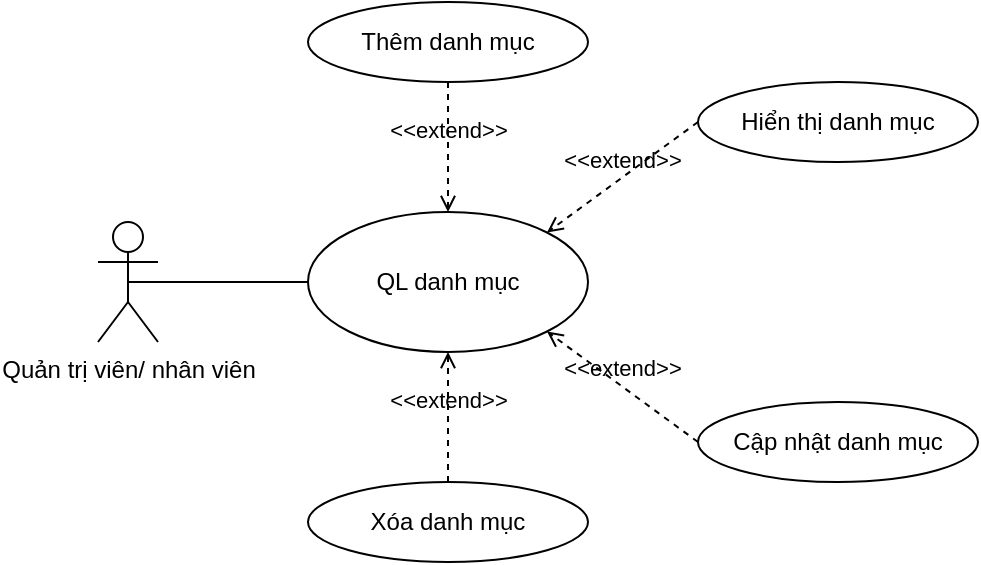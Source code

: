 <mxfile version="22.1.3" type="device">
  <diagram id="LvDmdyu6l5HcgdN282O-" name="Page-1">
    <mxGraphModel dx="872" dy="465" grid="1" gridSize="10" guides="1" tooltips="1" connect="1" arrows="1" fold="1" page="1" pageScale="1" pageWidth="850" pageHeight="1100" math="0" shadow="0">
      <root>
        <mxCell id="0" />
        <mxCell id="1" parent="0" />
        <mxCell id="khsksBHBHi1p-68TK0Zh-1" value="Quản trị viên/ nhân viên" style="shape=umlActor;verticalLabelPosition=bottom;verticalAlign=top;html=1;" parent="1" vertex="1">
          <mxGeometry x="180" y="190" width="30" height="60" as="geometry" />
        </mxCell>
        <mxCell id="khsksBHBHi1p-68TK0Zh-2" value="QL danh mục" style="ellipse;whiteSpace=wrap;html=1;" parent="1" vertex="1">
          <mxGeometry x="285" y="185" width="140" height="70" as="geometry" />
        </mxCell>
        <mxCell id="khsksBHBHi1p-68TK0Zh-4" value="Thêm danh mục" style="ellipse;whiteSpace=wrap;html=1;" parent="1" vertex="1">
          <mxGeometry x="285" y="80" width="140" height="40" as="geometry" />
        </mxCell>
        <mxCell id="khsksBHBHi1p-68TK0Zh-5" value="Xóa danh mục" style="ellipse;whiteSpace=wrap;html=1;" parent="1" vertex="1">
          <mxGeometry x="285" y="320" width="140" height="40" as="geometry" />
        </mxCell>
        <mxCell id="khsksBHBHi1p-68TK0Zh-6" value="Cập nhật danh mục" style="ellipse;whiteSpace=wrap;html=1;" parent="1" vertex="1">
          <mxGeometry x="480" y="280" width="140" height="40" as="geometry" />
        </mxCell>
        <mxCell id="khsksBHBHi1p-68TK0Zh-8" value="&amp;lt;&amp;lt;extend&amp;gt;&amp;gt;" style="html=1;verticalAlign=bottom;labelBackgroundColor=none;endArrow=open;endFill=0;dashed=1;rounded=0;entryX=0.5;entryY=0;entryDx=0;entryDy=0;exitX=0.5;exitY=1;exitDx=0;exitDy=0;" parent="1" source="khsksBHBHi1p-68TK0Zh-4" target="khsksBHBHi1p-68TK0Zh-2" edge="1">
          <mxGeometry width="160" relative="1" as="geometry">
            <mxPoint x="530" y="180" as="sourcePoint" />
            <mxPoint x="500" y="260" as="targetPoint" />
          </mxGeometry>
        </mxCell>
        <mxCell id="khsksBHBHi1p-68TK0Zh-9" value="&amp;lt;&amp;lt;extend&amp;gt;&amp;gt;" style="html=1;verticalAlign=bottom;labelBackgroundColor=none;endArrow=open;endFill=0;dashed=1;rounded=0;entryX=1;entryY=1;entryDx=0;entryDy=0;exitX=0;exitY=0.5;exitDx=0;exitDy=0;" parent="1" source="khsksBHBHi1p-68TK0Zh-6" target="khsksBHBHi1p-68TK0Zh-2" edge="1">
          <mxGeometry width="160" relative="1" as="geometry">
            <mxPoint x="500" y="170" as="sourcePoint" />
            <mxPoint x="490" y="130" as="targetPoint" />
          </mxGeometry>
        </mxCell>
        <mxCell id="khsksBHBHi1p-68TK0Zh-10" value="&amp;lt;&amp;lt;extend&amp;gt;&amp;gt;" style="html=1;verticalAlign=bottom;labelBackgroundColor=none;endArrow=open;endFill=0;dashed=1;rounded=0;entryX=0.5;entryY=1;entryDx=0;entryDy=0;exitX=0.5;exitY=0;exitDx=0;exitDy=0;" parent="1" source="khsksBHBHi1p-68TK0Zh-5" target="khsksBHBHi1p-68TK0Zh-2" edge="1">
          <mxGeometry width="160" relative="1" as="geometry">
            <mxPoint x="470" y="400" as="sourcePoint" />
            <mxPoint x="500" y="140" as="targetPoint" />
          </mxGeometry>
        </mxCell>
        <mxCell id="_q2wAQIDwv4nZQUP3Bve-1" value="" style="endArrow=none;html=1;rounded=0;exitX=0.5;exitY=0.5;exitDx=0;exitDy=0;exitPerimeter=0;entryX=0;entryY=0.5;entryDx=0;entryDy=0;" parent="1" source="khsksBHBHi1p-68TK0Zh-1" target="khsksBHBHi1p-68TK0Zh-2" edge="1">
          <mxGeometry width="50" height="50" relative="1" as="geometry">
            <mxPoint x="400" y="270" as="sourcePoint" />
            <mxPoint x="280" y="220" as="targetPoint" />
          </mxGeometry>
        </mxCell>
        <mxCell id="ddXOQE0HyiwHxLhPzHKa-1" value="Hiển thị danh mục" style="ellipse;whiteSpace=wrap;html=1;" vertex="1" parent="1">
          <mxGeometry x="480" y="120" width="140" height="40" as="geometry" />
        </mxCell>
        <mxCell id="ddXOQE0HyiwHxLhPzHKa-2" value="&amp;lt;&amp;lt;extend&amp;gt;&amp;gt;" style="html=1;verticalAlign=bottom;labelBackgroundColor=none;endArrow=open;endFill=0;dashed=1;rounded=0;entryX=1;entryY=0;entryDx=0;entryDy=0;exitX=0;exitY=0.5;exitDx=0;exitDy=0;" edge="1" source="ddXOQE0HyiwHxLhPzHKa-1" parent="1" target="khsksBHBHi1p-68TK0Zh-2">
          <mxGeometry width="160" relative="1" as="geometry">
            <mxPoint x="555.5" y="234.75" as="sourcePoint" />
            <mxPoint x="429.5" y="249.75" as="targetPoint" />
          </mxGeometry>
        </mxCell>
      </root>
    </mxGraphModel>
  </diagram>
</mxfile>

